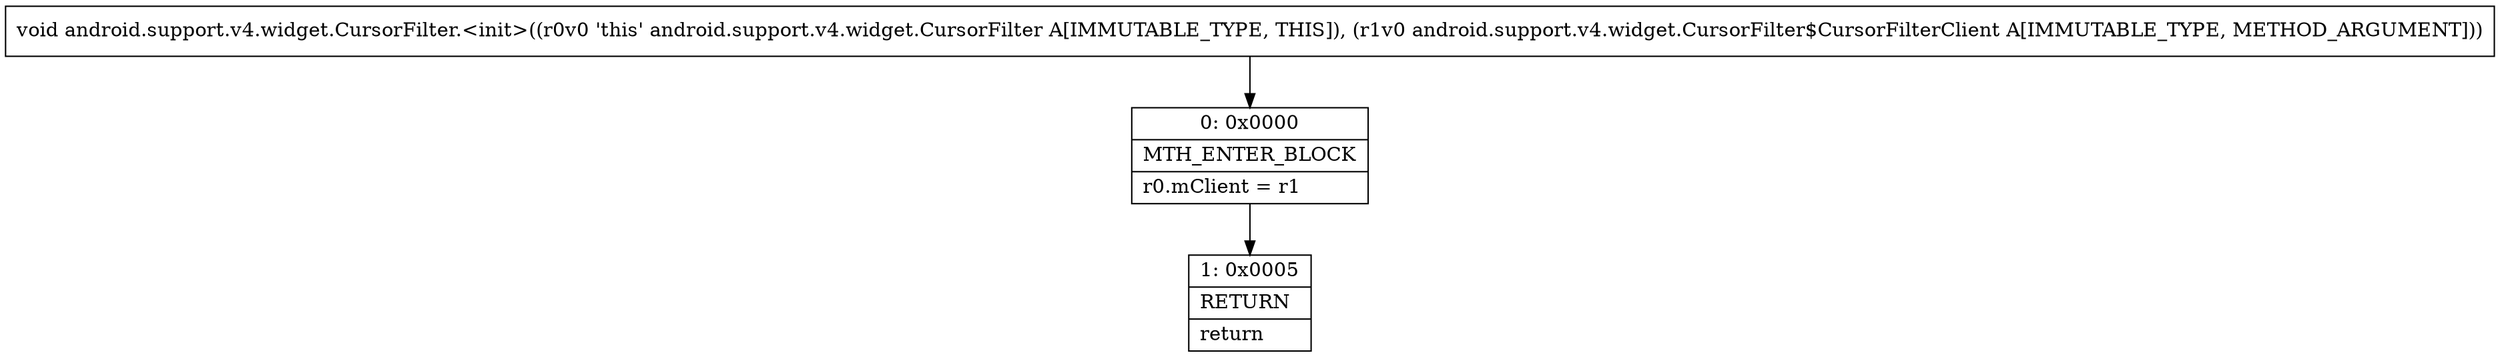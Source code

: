 digraph "CFG forandroid.support.v4.widget.CursorFilter.\<init\>(Landroid\/support\/v4\/widget\/CursorFilter$CursorFilterClient;)V" {
Node_0 [shape=record,label="{0\:\ 0x0000|MTH_ENTER_BLOCK\l|r0.mClient = r1\l}"];
Node_1 [shape=record,label="{1\:\ 0x0005|RETURN\l|return\l}"];
MethodNode[shape=record,label="{void android.support.v4.widget.CursorFilter.\<init\>((r0v0 'this' android.support.v4.widget.CursorFilter A[IMMUTABLE_TYPE, THIS]), (r1v0 android.support.v4.widget.CursorFilter$CursorFilterClient A[IMMUTABLE_TYPE, METHOD_ARGUMENT])) }"];
MethodNode -> Node_0;
Node_0 -> Node_1;
}

